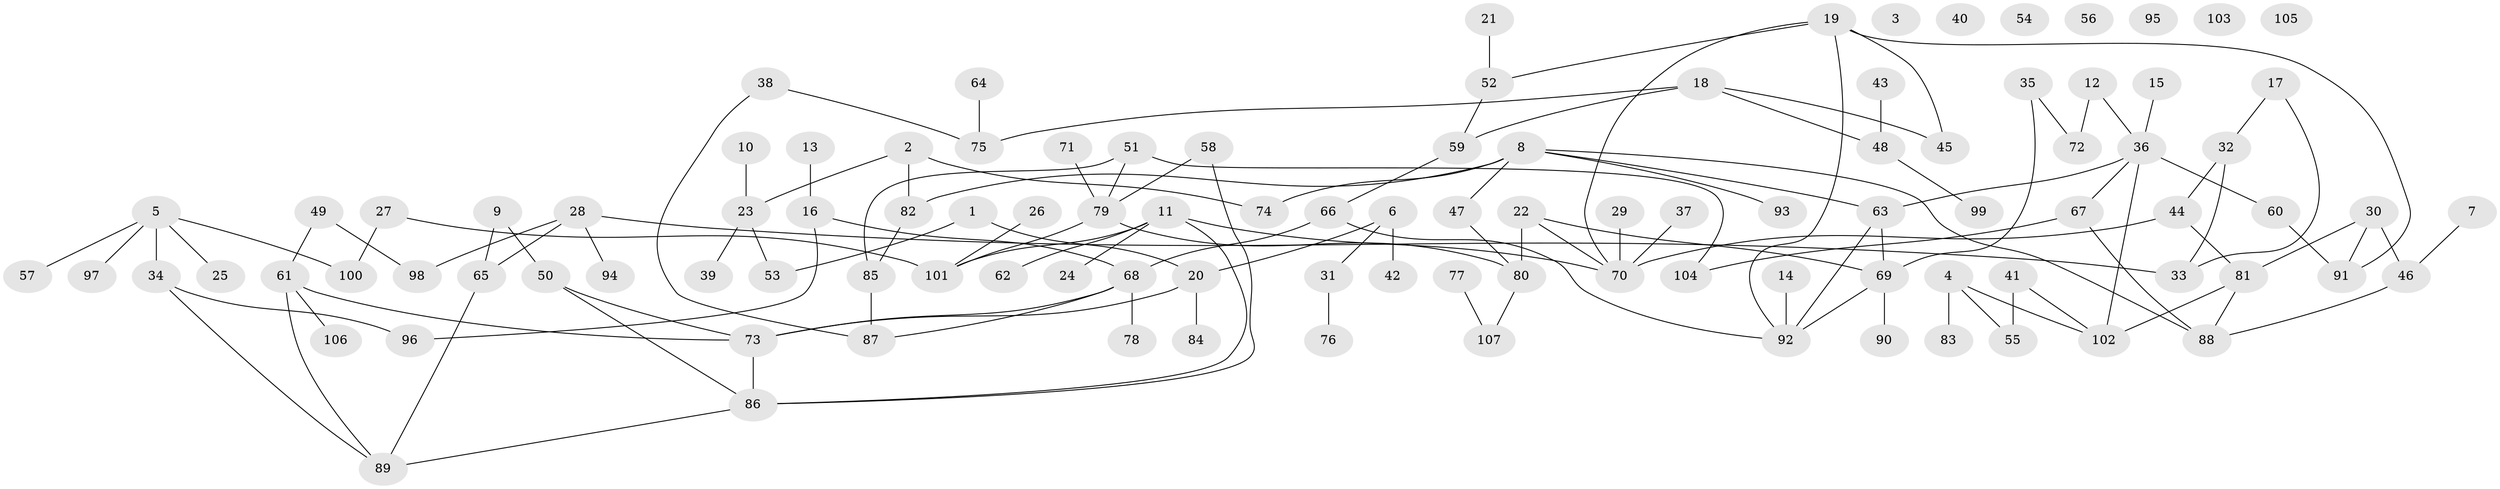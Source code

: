 // Generated by graph-tools (version 1.1) at 2025/12/03/09/25 04:12:52]
// undirected, 107 vertices, 129 edges
graph export_dot {
graph [start="1"]
  node [color=gray90,style=filled];
  1;
  2;
  3;
  4;
  5;
  6;
  7;
  8;
  9;
  10;
  11;
  12;
  13;
  14;
  15;
  16;
  17;
  18;
  19;
  20;
  21;
  22;
  23;
  24;
  25;
  26;
  27;
  28;
  29;
  30;
  31;
  32;
  33;
  34;
  35;
  36;
  37;
  38;
  39;
  40;
  41;
  42;
  43;
  44;
  45;
  46;
  47;
  48;
  49;
  50;
  51;
  52;
  53;
  54;
  55;
  56;
  57;
  58;
  59;
  60;
  61;
  62;
  63;
  64;
  65;
  66;
  67;
  68;
  69;
  70;
  71;
  72;
  73;
  74;
  75;
  76;
  77;
  78;
  79;
  80;
  81;
  82;
  83;
  84;
  85;
  86;
  87;
  88;
  89;
  90;
  91;
  92;
  93;
  94;
  95;
  96;
  97;
  98;
  99;
  100;
  101;
  102;
  103;
  104;
  105;
  106;
  107;
  1 -- 20;
  1 -- 53;
  2 -- 23;
  2 -- 74;
  2 -- 82;
  4 -- 55;
  4 -- 83;
  4 -- 102;
  5 -- 25;
  5 -- 34;
  5 -- 57;
  5 -- 97;
  5 -- 100;
  6 -- 20;
  6 -- 31;
  6 -- 42;
  7 -- 46;
  8 -- 47;
  8 -- 63;
  8 -- 74;
  8 -- 82;
  8 -- 88;
  8 -- 93;
  9 -- 50;
  9 -- 65;
  10 -- 23;
  11 -- 24;
  11 -- 62;
  11 -- 70;
  11 -- 86;
  11 -- 101;
  12 -- 36;
  12 -- 72;
  13 -- 16;
  14 -- 92;
  15 -- 36;
  16 -- 68;
  16 -- 96;
  17 -- 32;
  17 -- 33;
  18 -- 45;
  18 -- 48;
  18 -- 59;
  18 -- 75;
  19 -- 45;
  19 -- 52;
  19 -- 70;
  19 -- 91;
  19 -- 92;
  20 -- 73;
  20 -- 84;
  21 -- 52;
  22 -- 69;
  22 -- 70;
  22 -- 80;
  23 -- 39;
  23 -- 53;
  26 -- 101;
  27 -- 100;
  27 -- 101;
  28 -- 33;
  28 -- 65;
  28 -- 94;
  28 -- 98;
  29 -- 70;
  30 -- 46;
  30 -- 81;
  30 -- 91;
  31 -- 76;
  32 -- 33;
  32 -- 44;
  34 -- 89;
  34 -- 96;
  35 -- 69;
  35 -- 72;
  36 -- 60;
  36 -- 63;
  36 -- 67;
  36 -- 102;
  37 -- 70;
  38 -- 75;
  38 -- 87;
  41 -- 55;
  41 -- 102;
  43 -- 48;
  44 -- 70;
  44 -- 81;
  46 -- 88;
  47 -- 80;
  48 -- 99;
  49 -- 61;
  49 -- 98;
  50 -- 73;
  50 -- 86;
  51 -- 79;
  51 -- 85;
  51 -- 104;
  52 -- 59;
  58 -- 79;
  58 -- 86;
  59 -- 66;
  60 -- 91;
  61 -- 73;
  61 -- 89;
  61 -- 106;
  63 -- 69;
  63 -- 92;
  64 -- 75;
  65 -- 89;
  66 -- 68;
  66 -- 92;
  67 -- 88;
  67 -- 104;
  68 -- 73;
  68 -- 78;
  68 -- 87;
  69 -- 90;
  69 -- 92;
  71 -- 79;
  73 -- 86;
  77 -- 107;
  79 -- 80;
  79 -- 101;
  80 -- 107;
  81 -- 88;
  81 -- 102;
  82 -- 85;
  85 -- 87;
  86 -- 89;
}
